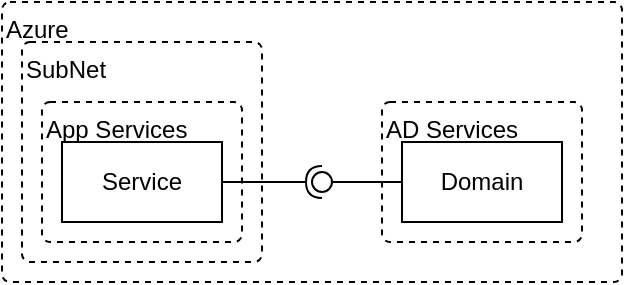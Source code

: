 <mxfile version="20.3.0" type="device"><diagram id="tFx8NVUHpEqBDBRQr2UT" name="Page-1"><mxGraphModel dx="782" dy="515" grid="1" gridSize="10" guides="1" tooltips="1" connect="1" arrows="1" fold="1" page="1" pageScale="1" pageWidth="850" pageHeight="1100" math="0" shadow="0"><root><mxCell id="0"/><mxCell id="1" parent="0"/><mxCell id="070k2QwJMqmRKS0RQtXA-11" value="Azure" style="rounded=1;whiteSpace=wrap;html=1;fillColor=none;dashed=1;align=left;verticalAlign=top;container=1;collapsible=0;recursiveResize=0;imageWidth=24;arcSize=8;absoluteArcSize=1;" parent="1" vertex="1"><mxGeometry x="100" y="140" width="310" height="140" as="geometry"/></mxCell><mxCell id="070k2QwJMqmRKS0RQtXA-12" value="AD Services" style="rounded=1;whiteSpace=wrap;html=1;fillColor=none;dashed=1;align=left;verticalAlign=top;container=1;collapsible=0;recursiveResize=0;imageWidth=24;arcSize=8;absoluteArcSize=1;spacing=2;" parent="070k2QwJMqmRKS0RQtXA-11" vertex="1"><mxGeometry x="190" y="50" width="100" height="70" as="geometry"/></mxCell><mxCell id="070k2QwJMqmRKS0RQtXA-13" value="Domain" style="rounded=0;whiteSpace=wrap;html=1;strokeColor=default;fillColor=none;" parent="070k2QwJMqmRKS0RQtXA-12" vertex="1"><mxGeometry x="10" y="20" width="80" height="40" as="geometry"/></mxCell><mxCell id="070k2QwJMqmRKS0RQtXA-1" value="SubNet" style="rounded=1;whiteSpace=wrap;html=1;fillColor=none;dashed=1;align=left;verticalAlign=top;container=1;collapsible=0;recursiveResize=0;imageWidth=24;arcSize=8;absoluteArcSize=1;" parent="1" vertex="1"><mxGeometry x="110" y="160" width="120" height="110" as="geometry"/></mxCell><mxCell id="070k2QwJMqmRKS0RQtXA-4" value="App Services" style="rounded=1;whiteSpace=wrap;html=1;fillColor=none;dashed=1;align=left;verticalAlign=top;container=1;collapsible=0;recursiveResize=0;imageWidth=24;arcSize=8;absoluteArcSize=1;" parent="070k2QwJMqmRKS0RQtXA-1" vertex="1"><mxGeometry x="10" y="30" width="100" height="70" as="geometry"/></mxCell><mxCell id="070k2QwJMqmRKS0RQtXA-5" value="Service" style="rounded=0;whiteSpace=wrap;html=1;strokeColor=default;fillColor=none;" parent="070k2QwJMqmRKS0RQtXA-4" vertex="1"><mxGeometry x="10" y="20" width="80" height="40" as="geometry"/></mxCell><mxCell id="070k2QwJMqmRKS0RQtXA-17" value="" style="rounded=0;orthogonalLoop=1;jettySize=auto;html=1;endArrow=none;endFill=0;sketch=0;sourcePerimeterSpacing=0;targetPerimeterSpacing=0;exitX=0;exitY=0.5;exitDx=0;exitDy=0;" parent="1" source="070k2QwJMqmRKS0RQtXA-13" target="070k2QwJMqmRKS0RQtXA-19" edge="1"><mxGeometry relative="1" as="geometry"><mxPoint x="370" y="465" as="sourcePoint"/></mxGeometry></mxCell><mxCell id="070k2QwJMqmRKS0RQtXA-18" value="" style="rounded=0;orthogonalLoop=1;jettySize=auto;html=1;endArrow=halfCircle;endFill=0;entryX=0.5;entryY=0.5;endSize=6;strokeWidth=1;sketch=0;exitX=1;exitY=0.5;exitDx=0;exitDy=0;" parent="1" source="070k2QwJMqmRKS0RQtXA-5" target="070k2QwJMqmRKS0RQtXA-19" edge="1"><mxGeometry relative="1" as="geometry"><mxPoint x="240" y="365" as="sourcePoint"/><Array as="points"/></mxGeometry></mxCell><mxCell id="070k2QwJMqmRKS0RQtXA-19" value="" style="ellipse;whiteSpace=wrap;html=1;align=center;aspect=fixed;resizable=0;points=[];outlineConnect=0;sketch=0;" parent="1" vertex="1"><mxGeometry x="255" y="225" width="10" height="10" as="geometry"/></mxCell></root></mxGraphModel></diagram></mxfile>